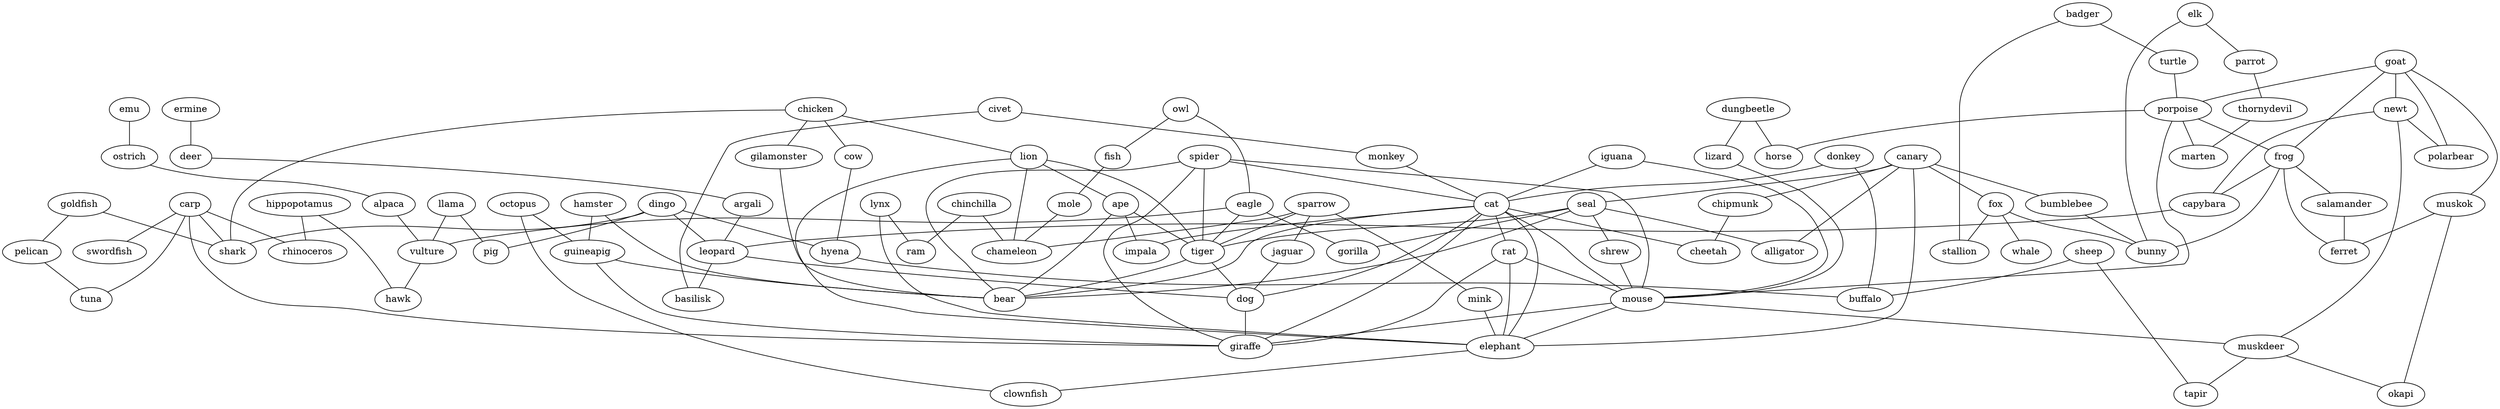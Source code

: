 strict graph  {
	llama -- pig	 [weight=1];
	llama -- vulture	 [weight=1];
	sparrow -- jaguar	 [weight=1];
	sparrow -- tiger	 [weight=1];
	sparrow -- mink	 [weight=1];
	sparrow -- chameleon	 [weight=1];
	canary -- seal	 [weight=1];
	canary -- fox	 [weight=1];
	canary -- alligator	 [weight=1];
	canary -- bumblebee	 [weight=1];
	canary -- chipmunk	 [weight=1];
	canary -- elephant	 [weight=1];
	ermine -- deer	 [weight=1];
	chicken -- gilamonster	 [weight=1];
	chicken -- lion	 [weight=1];
	chicken -- cow	 [weight=1];
	chicken -- shark	 [weight=1];
	owl -- fish	 [weight=1];
	owl -- eagle	 [weight=1];
	badger -- turtle	 [weight=1];
	badger -- stallion	 [weight=1];
	elk -- parrot	 [weight=1];
	elk -- bunny	 [weight=1];
	dungbeetle -- horse	 [weight=1];
	dungbeetle -- lizard	 [weight=1];
	civet -- monkey	 [weight=1];
	civet -- basilisk	 [weight=1];
	jaguar -- dog	 [weight=1];
	parrot -- thornydevil	 [weight=1];
	dingo -- shark	 [weight=1];
	dingo -- pig	 [weight=1];
	dingo -- leopard	 [weight=1];
	dingo -- hyena	 [weight=1];
	goat -- muskok	 [weight=1];
	goat -- newt	 [weight=1];
	goat -- porpoise	 [weight=1];
	goat -- frog	 [weight=1];
	goat -- polarbear	 [weight=1];
	emu -- ostrich	 [weight=1];
	gilamonster -- bear	 [weight=1];
	turtle -- porpoise	 [weight=1];
	fish -- mole	 [weight=1];
	spider -- tiger	 [weight=1];
	spider -- cat	 [weight=1];
	spider -- mouse	 [weight=1];
	spider -- bear	 [weight=1];
	spider -- giraffe	 [weight=1];
	lion -- ape	 [weight=1];
	lion -- tiger	 [weight=1];
	lion -- chameleon	 [weight=1];
	lion -- elephant	 [weight=1];
	seal -- shrew	 [weight=1];
	seal -- alligator	 [weight=1];
	seal -- tiger	 [weight=1];
	seal -- bear	 [weight=1];
	seal -- gorilla	 [weight=1];
	hippopotamus -- rhinoceros	 [weight=1];
	hippopotamus -- hawk	 [weight=1];
	fox -- stallion	 [weight=1];
	fox -- whale	 [weight=1];
	fox -- bunny	 [weight=1];
	iguana -- cat	 [weight=1];
	iguana -- mouse	 [weight=1];
	eagle -- tiger	 [weight=1];
	eagle -- vulture	 [weight=1];
	eagle -- gorilla	 [weight=1];
	muskok -- ferret	 [weight=1];
	muskok -- okapi	 [weight=1];
	carp -- shark	 [weight=1];
	carp -- rhinoceros	 [weight=1];
	carp -- swordfish	 [weight=1];
	carp -- tuna	 [weight=1];
	carp -- giraffe	 [weight=1];
	goldfish -- pelican	 [weight=1];
	goldfish -- shark	 [weight=1];
	newt -- polarbear	 [weight=1];
	newt -- muskdeer	 [weight=1];
	newt -- capybara	 [weight=1];
	shrew -- mouse	 [weight=1];
	cow -- hyena	 [weight=1];
	thornydevil -- marten	 [weight=1];
	ostrich -- alpaca	 [weight=1];
	hamster -- guineapig	 [weight=1];
	hamster -- bear	 [weight=1];
	octopus -- guineapig	 [weight=1];
	octopus -- clownfish	 [weight=1];
	porpoise -- horse	 [weight=1];
	porpoise -- frog	 [weight=1];
	porpoise -- marten	 [weight=1];
	porpoise -- mouse	 [weight=1];
	pelican -- tuna	 [weight=1];
	donkey -- cat	 [weight=1];
	donkey -- buffalo	 [weight=1];
	ape -- tiger	 [weight=1];
	ape -- impala	 [weight=1];
	ape -- bear	 [weight=1];
	sheep -- tapir	 [weight=1];
	sheep -- buffalo	 [weight=1];
	alpaca -- vulture	 [weight=1];
	monkey -- cat	 [weight=1];
	bumblebee -- bunny	 [weight=1];
	frog -- capybara	 [weight=1];
	frog -- salamander	 [weight=1];
	frog -- bunny	 [weight=1];
	frog -- ferret	 [weight=1];
	chinchilla -- ram	 [weight=1];
	chinchilla -- chameleon	 [weight=1];
	tiger -- bear	 [weight=1];
	tiger -- dog	 [weight=1];
	cat -- impala	 [weight=1];
	cat -- rat	 [weight=1];
	cat -- mouse	 [weight=1];
	cat -- elephant	 [weight=1];
	cat -- cheetah	 [weight=1];
	cat -- bear	 [weight=1];
	cat -- dog	 [weight=1];
	cat -- giraffe	 [weight=1];
	lizard -- mouse	 [weight=1];
	lynx -- ram	 [weight=1];
	lynx -- elephant	 [weight=1];
	mink -- elephant	 [weight=1];
	chipmunk -- cheetah	 [weight=1];
	deer -- argali	 [weight=1];
	rat -- mouse	 [weight=1];
	rat -- elephant	 [weight=1];
	rat -- giraffe	 [weight=1];
	mouse -- muskdeer	 [weight=1];
	mouse -- elephant	 [weight=1];
	mouse -- giraffe	 [weight=1];
	mole -- chameleon	 [weight=1];
	argali -- leopard	 [weight=1];
	muskdeer -- tapir	 [weight=1];
	muskdeer -- okapi	 [weight=1];
	guineapig -- bear	 [weight=1];
	guineapig -- giraffe	 [weight=1];
	capybara -- leopard	 [weight=1];
	elephant -- clownfish	 [weight=1];
	salamander -- ferret	 [weight=1];
	vulture -- hawk	 [weight=1];
	leopard -- basilisk	 [weight=1];
	leopard -- dog	 [weight=1];
	dog -- giraffe	 [weight=1];
	hyena -- buffalo	 [weight=1];
}
